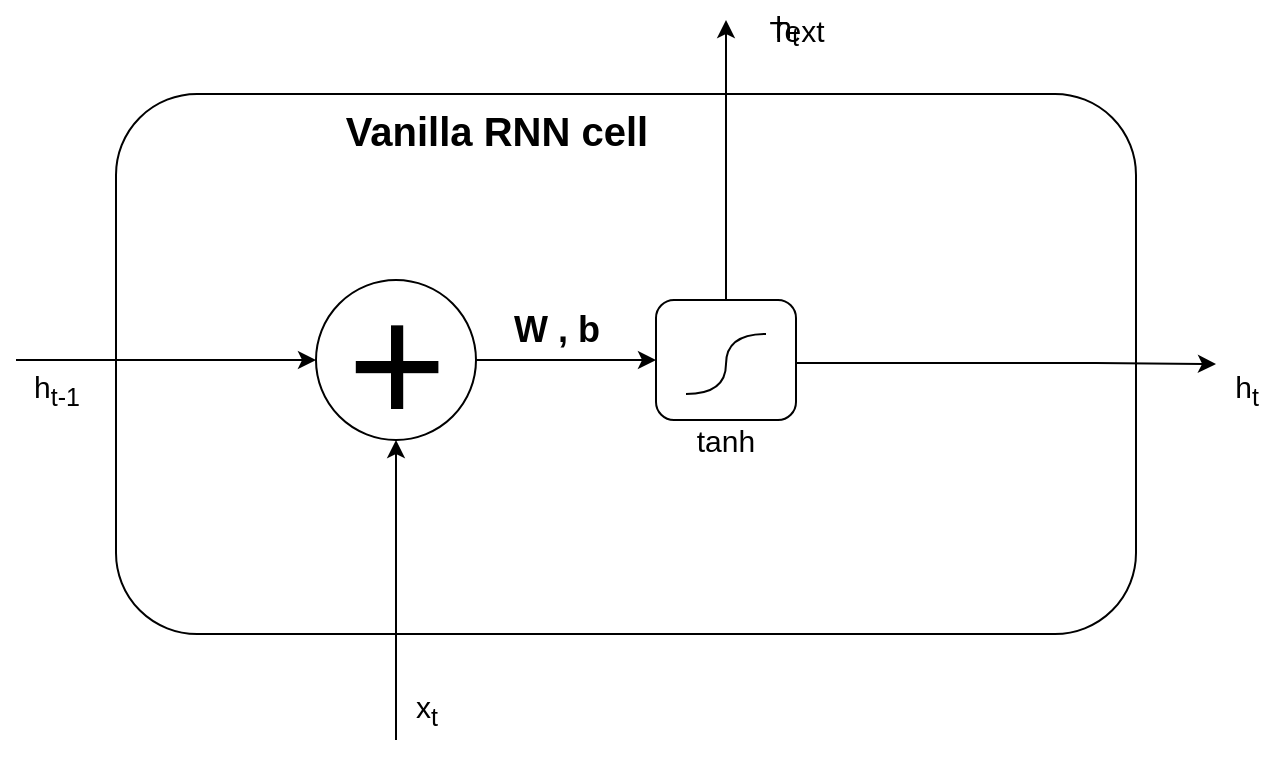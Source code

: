 <mxfile version="13.2.4" type="device"><diagram id="a_2KCLcDwWYtjNpVS2xn" name="Page-1"><mxGraphModel dx="1024" dy="592" grid="1" gridSize="10" guides="1" tooltips="1" connect="1" arrows="1" fold="1" page="1" pageScale="1" pageWidth="827" pageHeight="1169" math="0" shadow="0"><root><mxCell id="0"/><mxCell id="1" parent="0"/><mxCell id="OEYynQ-g3-JR5mr1I9Ub-5" value="+" style="text;html=1;align=center;verticalAlign=middle;resizable=0;points=[];autosize=1;fontSize=85;" vertex="1" parent="1"><mxGeometry x="275" y="167" width="70" height="110" as="geometry"/></mxCell><mxCell id="OEYynQ-g3-JR5mr1I9Ub-1" value="" style="rounded=1;whiteSpace=wrap;html=1;fillColor=none;" vertex="1" parent="1"><mxGeometry x="170" y="87" width="510" height="270" as="geometry"/></mxCell><mxCell id="OEYynQ-g3-JR5mr1I9Ub-16" style="edgeStyle=orthogonalEdgeStyle;rounded=0;orthogonalLoop=1;jettySize=auto;html=1;exitX=1;exitY=0.5;exitDx=0;exitDy=0;entryX=0;entryY=0.5;entryDx=0;entryDy=0;endArrow=classic;endFill=1;fontSize=15;" edge="1" parent="1" source="OEYynQ-g3-JR5mr1I9Ub-2" target="OEYynQ-g3-JR5mr1I9Ub-11"><mxGeometry relative="1" as="geometry"/></mxCell><mxCell id="OEYynQ-g3-JR5mr1I9Ub-2" value="" style="ellipse;whiteSpace=wrap;html=1;aspect=fixed;fillColor=none;" vertex="1" parent="1"><mxGeometry x="270" y="180" width="80" height="80" as="geometry"/></mxCell><mxCell id="OEYynQ-g3-JR5mr1I9Ub-3" value="" style="endArrow=classic;html=1;entryX=0;entryY=0.5;entryDx=0;entryDy=0;" edge="1" parent="1" target="OEYynQ-g3-JR5mr1I9Ub-2"><mxGeometry width="50" height="50" relative="1" as="geometry"><mxPoint x="120" y="220" as="sourcePoint"/><mxPoint x="159" y="180" as="targetPoint"/></mxGeometry></mxCell><mxCell id="OEYynQ-g3-JR5mr1I9Ub-4" value="" style="endArrow=classic;html=1;entryX=0.5;entryY=1;entryDx=0;entryDy=0;" edge="1" parent="1" target="OEYynQ-g3-JR5mr1I9Ub-2"><mxGeometry width="50" height="50" relative="1" as="geometry"><mxPoint x="310" y="410" as="sourcePoint"/><mxPoint x="381" y="450" as="targetPoint"/></mxGeometry></mxCell><mxCell id="OEYynQ-g3-JR5mr1I9Ub-19" style="edgeStyle=orthogonalEdgeStyle;rounded=0;orthogonalLoop=1;jettySize=auto;html=1;exitX=0.5;exitY=0;exitDx=0;exitDy=0;endArrow=classic;endFill=1;fontSize=15;" edge="1" parent="1" source="OEYynQ-g3-JR5mr1I9Ub-11"><mxGeometry relative="1" as="geometry"><mxPoint x="475" y="50" as="targetPoint"/></mxGeometry></mxCell><mxCell id="OEYynQ-g3-JR5mr1I9Ub-11" value="" style="rounded=1;whiteSpace=wrap;html=1;fillColor=none;fontSize=85;" vertex="1" parent="1"><mxGeometry x="440" y="190" width="70" height="60" as="geometry"/></mxCell><mxCell id="OEYynQ-g3-JR5mr1I9Ub-12" value="" style="curved=1;endArrow=none;html=1;fontSize=85;endFill=0;" edge="1" parent="1"><mxGeometry width="50" height="50" relative="1" as="geometry"><mxPoint x="455" y="237" as="sourcePoint"/><mxPoint x="495" y="207" as="targetPoint"/><Array as="points"><mxPoint x="475" y="237"/><mxPoint x="475" y="207"/></Array></mxGeometry></mxCell><mxCell id="OEYynQ-g3-JR5mr1I9Ub-15" value="tanh" style="text;html=1;strokeColor=none;fillColor=none;align=center;verticalAlign=middle;whiteSpace=wrap;rounded=0;fontSize=15;" vertex="1" parent="1"><mxGeometry x="455" y="250" width="40" height="20" as="geometry"/></mxCell><mxCell id="OEYynQ-g3-JR5mr1I9Ub-17" style="edgeStyle=orthogonalEdgeStyle;rounded=0;orthogonalLoop=1;jettySize=auto;html=1;exitX=1;exitY=0.5;exitDx=0;exitDy=0;endArrow=classic;endFill=1;fontSize=15;" edge="1" parent="1"><mxGeometry relative="1" as="geometry"><mxPoint x="510" y="221.5" as="sourcePoint"/><mxPoint x="720" y="222" as="targetPoint"/><Array as="points"><mxPoint x="660" y="222"/><mxPoint x="660" y="222"/></Array></mxGeometry></mxCell><mxCell id="OEYynQ-g3-JR5mr1I9Ub-20" value="x&lt;sub&gt;t&lt;/sub&gt;" style="text;html=1;align=center;verticalAlign=middle;resizable=0;points=[];autosize=1;fontSize=15;" vertex="1" parent="1"><mxGeometry x="310" y="380" width="30" height="30" as="geometry"/></mxCell><mxCell id="OEYynQ-g3-JR5mr1I9Ub-21" value="h&lt;sub&gt;t-1&lt;/sub&gt;" style="text;html=1;align=center;verticalAlign=middle;resizable=0;points=[];autosize=1;fontSize=15;" vertex="1" parent="1"><mxGeometry x="120" y="220" width="40" height="30" as="geometry"/></mxCell><mxCell id="OEYynQ-g3-JR5mr1I9Ub-22" value="h&lt;sub&gt;t&lt;br&gt;&lt;/sub&gt;" style="text;html=1;align=center;verticalAlign=middle;resizable=0;points=[];autosize=1;fontSize=15;" vertex="1" parent="1"><mxGeometry x="480" y="40" width="50" height="30" as="geometry"/></mxCell><mxCell id="OEYynQ-g3-JR5mr1I9Ub-24" value="Text" style="text;html=1;align=center;verticalAlign=middle;resizable=0;points=[];autosize=1;fontSize=15;" vertex="1" parent="OEYynQ-g3-JR5mr1I9Ub-22"><mxGeometry x="10" y="5" width="40" height="20" as="geometry"/></mxCell><mxCell id="OEYynQ-g3-JR5mr1I9Ub-23" value="h&lt;sub&gt;t&lt;br&gt;&lt;/sub&gt;" style="text;html=1;align=center;verticalAlign=middle;resizable=0;points=[];autosize=1;fontSize=15;" vertex="1" parent="1"><mxGeometry x="720" y="220" width="30" height="30" as="geometry"/></mxCell><mxCell id="OEYynQ-g3-JR5mr1I9Ub-25" value="W , b" style="text;html=1;align=center;verticalAlign=middle;resizable=0;points=[];autosize=1;fontSize=18;fontStyle=1" vertex="1" parent="1"><mxGeometry x="360" y="190" width="60" height="30" as="geometry"/></mxCell><mxCell id="OEYynQ-g3-JR5mr1I9Ub-26" value="Vanilla RNN cell" style="text;html=1;align=center;verticalAlign=middle;resizable=0;points=[];autosize=1;fontSize=20;fontStyle=1" vertex="1" parent="1"><mxGeometry x="275" y="90" width="170" height="30" as="geometry"/></mxCell></root></mxGraphModel></diagram></mxfile>